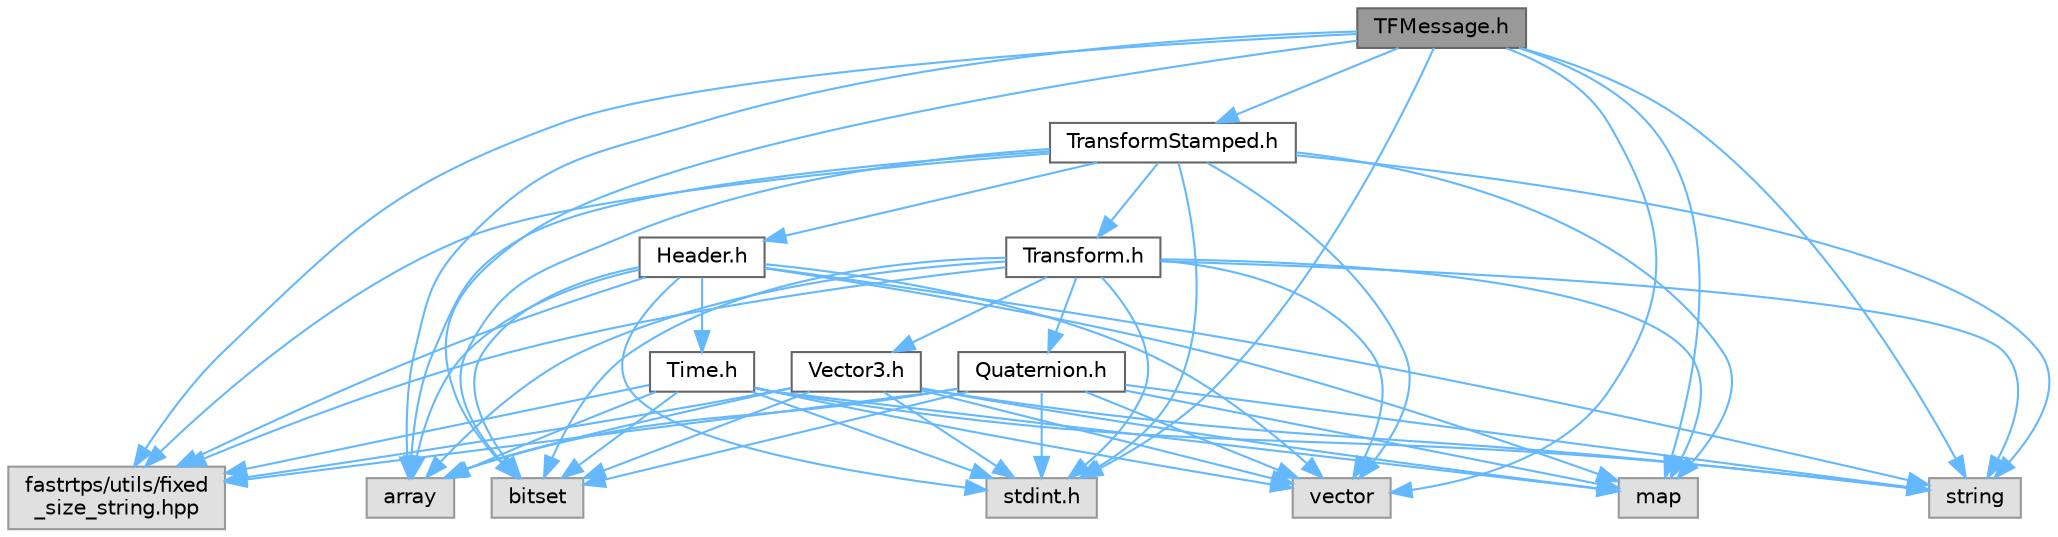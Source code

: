 digraph "TFMessage.h"
{
 // INTERACTIVE_SVG=YES
 // LATEX_PDF_SIZE
  bgcolor="transparent";
  edge [fontname=Helvetica,fontsize=10,labelfontname=Helvetica,labelfontsize=10];
  node [fontname=Helvetica,fontsize=10,shape=box,height=0.2,width=0.4];
  Node1 [id="Node000001",label="TFMessage.h",height=0.2,width=0.4,color="gray40", fillcolor="grey60", style="filled", fontcolor="black",tooltip=" "];
  Node1 -> Node2 [id="edge1_Node000001_Node000002",color="steelblue1",style="solid",tooltip=" "];
  Node2 [id="Node000002",label="TransformStamped.h",height=0.2,width=0.4,color="grey40", fillcolor="white", style="filled",URL="$da/dfe/TransformStamped_8h.html",tooltip=" "];
  Node2 -> Node3 [id="edge2_Node000002_Node000003",color="steelblue1",style="solid",tooltip=" "];
  Node3 [id="Node000003",label="Header.h",height=0.2,width=0.4,color="grey40", fillcolor="white", style="filled",URL="$d3/d6a/Header_8h.html",tooltip=" "];
  Node3 -> Node4 [id="edge3_Node000003_Node000004",color="steelblue1",style="solid",tooltip=" "];
  Node4 [id="Node000004",label="Time.h",height=0.2,width=0.4,color="grey40", fillcolor="white", style="filled",URL="$d9/d3d/ros2_2types_2Time_8h.html",tooltip=" "];
  Node4 -> Node5 [id="edge4_Node000004_Node000005",color="steelblue1",style="solid",tooltip=" "];
  Node5 [id="Node000005",label="fastrtps/utils/fixed\l_size_string.hpp",height=0.2,width=0.4,color="grey60", fillcolor="#E0E0E0", style="filled",tooltip=" "];
  Node4 -> Node6 [id="edge5_Node000004_Node000006",color="steelblue1",style="solid",tooltip=" "];
  Node6 [id="Node000006",label="stdint.h",height=0.2,width=0.4,color="grey60", fillcolor="#E0E0E0", style="filled",tooltip=" "];
  Node4 -> Node7 [id="edge6_Node000004_Node000007",color="steelblue1",style="solid",tooltip=" "];
  Node7 [id="Node000007",label="array",height=0.2,width=0.4,color="grey60", fillcolor="#E0E0E0", style="filled",tooltip=" "];
  Node4 -> Node8 [id="edge7_Node000004_Node000008",color="steelblue1",style="solid",tooltip=" "];
  Node8 [id="Node000008",label="string",height=0.2,width=0.4,color="grey60", fillcolor="#E0E0E0", style="filled",tooltip=" "];
  Node4 -> Node9 [id="edge8_Node000004_Node000009",color="steelblue1",style="solid",tooltip=" "];
  Node9 [id="Node000009",label="vector",height=0.2,width=0.4,color="grey60", fillcolor="#E0E0E0", style="filled",tooltip=" "];
  Node4 -> Node10 [id="edge9_Node000004_Node000010",color="steelblue1",style="solid",tooltip=" "];
  Node10 [id="Node000010",label="map",height=0.2,width=0.4,color="grey60", fillcolor="#E0E0E0", style="filled",tooltip=" "];
  Node4 -> Node11 [id="edge10_Node000004_Node000011",color="steelblue1",style="solid",tooltip=" "];
  Node11 [id="Node000011",label="bitset",height=0.2,width=0.4,color="grey60", fillcolor="#E0E0E0", style="filled",tooltip=" "];
  Node3 -> Node5 [id="edge11_Node000003_Node000005",color="steelblue1",style="solid",tooltip=" "];
  Node3 -> Node6 [id="edge12_Node000003_Node000006",color="steelblue1",style="solid",tooltip=" "];
  Node3 -> Node7 [id="edge13_Node000003_Node000007",color="steelblue1",style="solid",tooltip=" "];
  Node3 -> Node8 [id="edge14_Node000003_Node000008",color="steelblue1",style="solid",tooltip=" "];
  Node3 -> Node9 [id="edge15_Node000003_Node000009",color="steelblue1",style="solid",tooltip=" "];
  Node3 -> Node10 [id="edge16_Node000003_Node000010",color="steelblue1",style="solid",tooltip=" "];
  Node3 -> Node11 [id="edge17_Node000003_Node000011",color="steelblue1",style="solid",tooltip=" "];
  Node2 -> Node12 [id="edge18_Node000002_Node000012",color="steelblue1",style="solid",tooltip=" "];
  Node12 [id="Node000012",label="Transform.h",height=0.2,width=0.4,color="grey40", fillcolor="white", style="filled",URL="$df/d02/ros2_2types_2Transform_8h.html",tooltip=" "];
  Node12 -> Node13 [id="edge19_Node000012_Node000013",color="steelblue1",style="solid",tooltip=" "];
  Node13 [id="Node000013",label="Vector3.h",height=0.2,width=0.4,color="grey40", fillcolor="white", style="filled",URL="$dd/d8c/Vector3_8h.html",tooltip=" "];
  Node13 -> Node5 [id="edge20_Node000013_Node000005",color="steelblue1",style="solid",tooltip=" "];
  Node13 -> Node6 [id="edge21_Node000013_Node000006",color="steelblue1",style="solid",tooltip=" "];
  Node13 -> Node7 [id="edge22_Node000013_Node000007",color="steelblue1",style="solid",tooltip=" "];
  Node13 -> Node8 [id="edge23_Node000013_Node000008",color="steelblue1",style="solid",tooltip=" "];
  Node13 -> Node9 [id="edge24_Node000013_Node000009",color="steelblue1",style="solid",tooltip=" "];
  Node13 -> Node10 [id="edge25_Node000013_Node000010",color="steelblue1",style="solid",tooltip=" "];
  Node13 -> Node11 [id="edge26_Node000013_Node000011",color="steelblue1",style="solid",tooltip=" "];
  Node12 -> Node14 [id="edge27_Node000012_Node000014",color="steelblue1",style="solid",tooltip=" "];
  Node14 [id="Node000014",label="Quaternion.h",height=0.2,width=0.4,color="grey40", fillcolor="white", style="filled",URL="$d1/d4a/Quaternion_8h.html",tooltip=" "];
  Node14 -> Node5 [id="edge28_Node000014_Node000005",color="steelblue1",style="solid",tooltip=" "];
  Node14 -> Node6 [id="edge29_Node000014_Node000006",color="steelblue1",style="solid",tooltip=" "];
  Node14 -> Node7 [id="edge30_Node000014_Node000007",color="steelblue1",style="solid",tooltip=" "];
  Node14 -> Node8 [id="edge31_Node000014_Node000008",color="steelblue1",style="solid",tooltip=" "];
  Node14 -> Node9 [id="edge32_Node000014_Node000009",color="steelblue1",style="solid",tooltip=" "];
  Node14 -> Node10 [id="edge33_Node000014_Node000010",color="steelblue1",style="solid",tooltip=" "];
  Node14 -> Node11 [id="edge34_Node000014_Node000011",color="steelblue1",style="solid",tooltip=" "];
  Node12 -> Node5 [id="edge35_Node000012_Node000005",color="steelblue1",style="solid",tooltip=" "];
  Node12 -> Node6 [id="edge36_Node000012_Node000006",color="steelblue1",style="solid",tooltip=" "];
  Node12 -> Node7 [id="edge37_Node000012_Node000007",color="steelblue1",style="solid",tooltip=" "];
  Node12 -> Node8 [id="edge38_Node000012_Node000008",color="steelblue1",style="solid",tooltip=" "];
  Node12 -> Node9 [id="edge39_Node000012_Node000009",color="steelblue1",style="solid",tooltip=" "];
  Node12 -> Node10 [id="edge40_Node000012_Node000010",color="steelblue1",style="solid",tooltip=" "];
  Node12 -> Node11 [id="edge41_Node000012_Node000011",color="steelblue1",style="solid",tooltip=" "];
  Node2 -> Node5 [id="edge42_Node000002_Node000005",color="steelblue1",style="solid",tooltip=" "];
  Node2 -> Node6 [id="edge43_Node000002_Node000006",color="steelblue1",style="solid",tooltip=" "];
  Node2 -> Node7 [id="edge44_Node000002_Node000007",color="steelblue1",style="solid",tooltip=" "];
  Node2 -> Node8 [id="edge45_Node000002_Node000008",color="steelblue1",style="solid",tooltip=" "];
  Node2 -> Node9 [id="edge46_Node000002_Node000009",color="steelblue1",style="solid",tooltip=" "];
  Node2 -> Node10 [id="edge47_Node000002_Node000010",color="steelblue1",style="solid",tooltip=" "];
  Node2 -> Node11 [id="edge48_Node000002_Node000011",color="steelblue1",style="solid",tooltip=" "];
  Node1 -> Node5 [id="edge49_Node000001_Node000005",color="steelblue1",style="solid",tooltip=" "];
  Node1 -> Node6 [id="edge50_Node000001_Node000006",color="steelblue1",style="solid",tooltip=" "];
  Node1 -> Node7 [id="edge51_Node000001_Node000007",color="steelblue1",style="solid",tooltip=" "];
  Node1 -> Node8 [id="edge52_Node000001_Node000008",color="steelblue1",style="solid",tooltip=" "];
  Node1 -> Node9 [id="edge53_Node000001_Node000009",color="steelblue1",style="solid",tooltip=" "];
  Node1 -> Node10 [id="edge54_Node000001_Node000010",color="steelblue1",style="solid",tooltip=" "];
  Node1 -> Node11 [id="edge55_Node000001_Node000011",color="steelblue1",style="solid",tooltip=" "];
}
